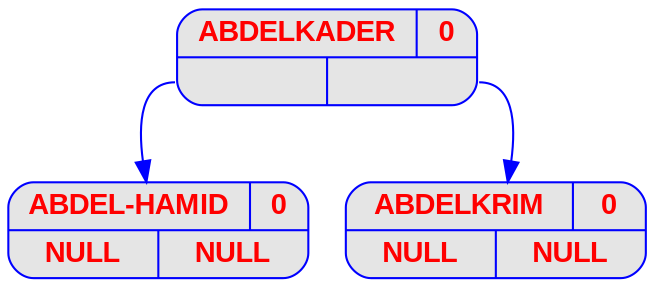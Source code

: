 digraph displayAVL {
	node [
		fontname  = "Arial bold" 
		fontsize  = "14"
		fontcolor = "red"
		style     = "rounded, filled"
		shape     = "record"
		fillcolor = "grey90"
		color     = "blue"
		width     = "2"
	]

	edge [
		color     = "blue"
	]

	"ABDELKADER
" [label = "{{<c> ABDELKADER
 | <b> 0} | { <g> | <d>}}"];
	"ABDELKADER
":g -> "ABDEL-HAMID
";
	"ABDEL-HAMID
" [label = "{{<c> ABDEL-HAMID
 | <b> 0} | { <g> | <d>}}"];
	"ABDEL-HAMID
" [label = "{{<c> ABDEL-HAMID
 | <b> 0} | { <g> NULL | <d> NULL}}"];
	"ABDELKADER
":d -> "ABDELKRIM
";
	"ABDELKRIM
" [label = "{{<c> ABDELKRIM
 | <b> 0} | { <g> | <d>}}"];
	"ABDELKRIM
" [label = "{{<c> ABDELKRIM
 | <b> 0} | { <g> NULL | <d> NULL}}"];
}
